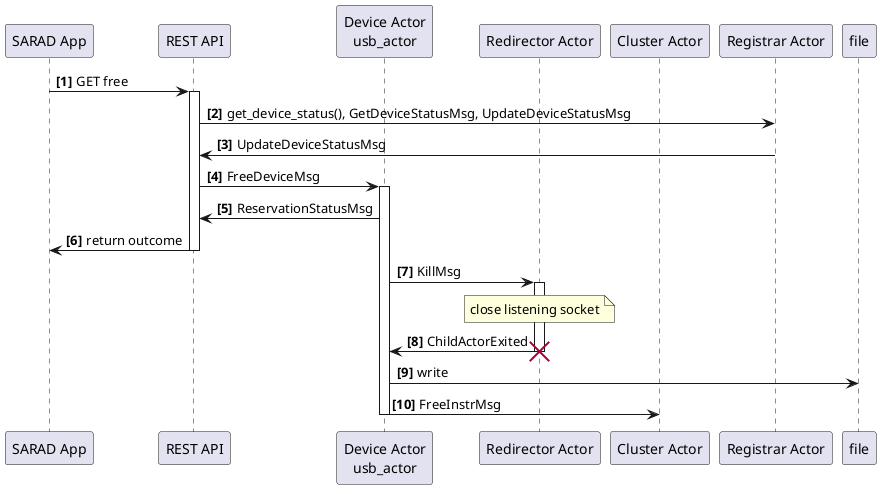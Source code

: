 @startuml
autonumber "<b>[0]"
participant "SARAD App" as app
participant "REST API" as api
participant "Device Actor\nusb_actor" as device_actor
participant "Redirector Actor" as redirector
participant "Cluster Actor" as cluster
participant "Registrar Actor" as registrar

app -> api: GET free
activate api
api -> registrar: get_device_status(), GetDeviceStatusMsg, UpdateDeviceStatusMsg
api <- registrar: UpdateDeviceStatusMsg
api -> device_actor: FreeDeviceMsg
activate device_actor
device_actor -> api: ReservationStatusMsg
api -> app: return outcome
deactivate api
device_actor -> redirector: KillMsg
activate redirector
note over redirector: close listening socket
redirector -> device_actor: ChildActorExited
destroy redirector
device_actor -> file: write
device_actor -> cluster: FreeInstrMsg
deactivate device_actor
@enduml
